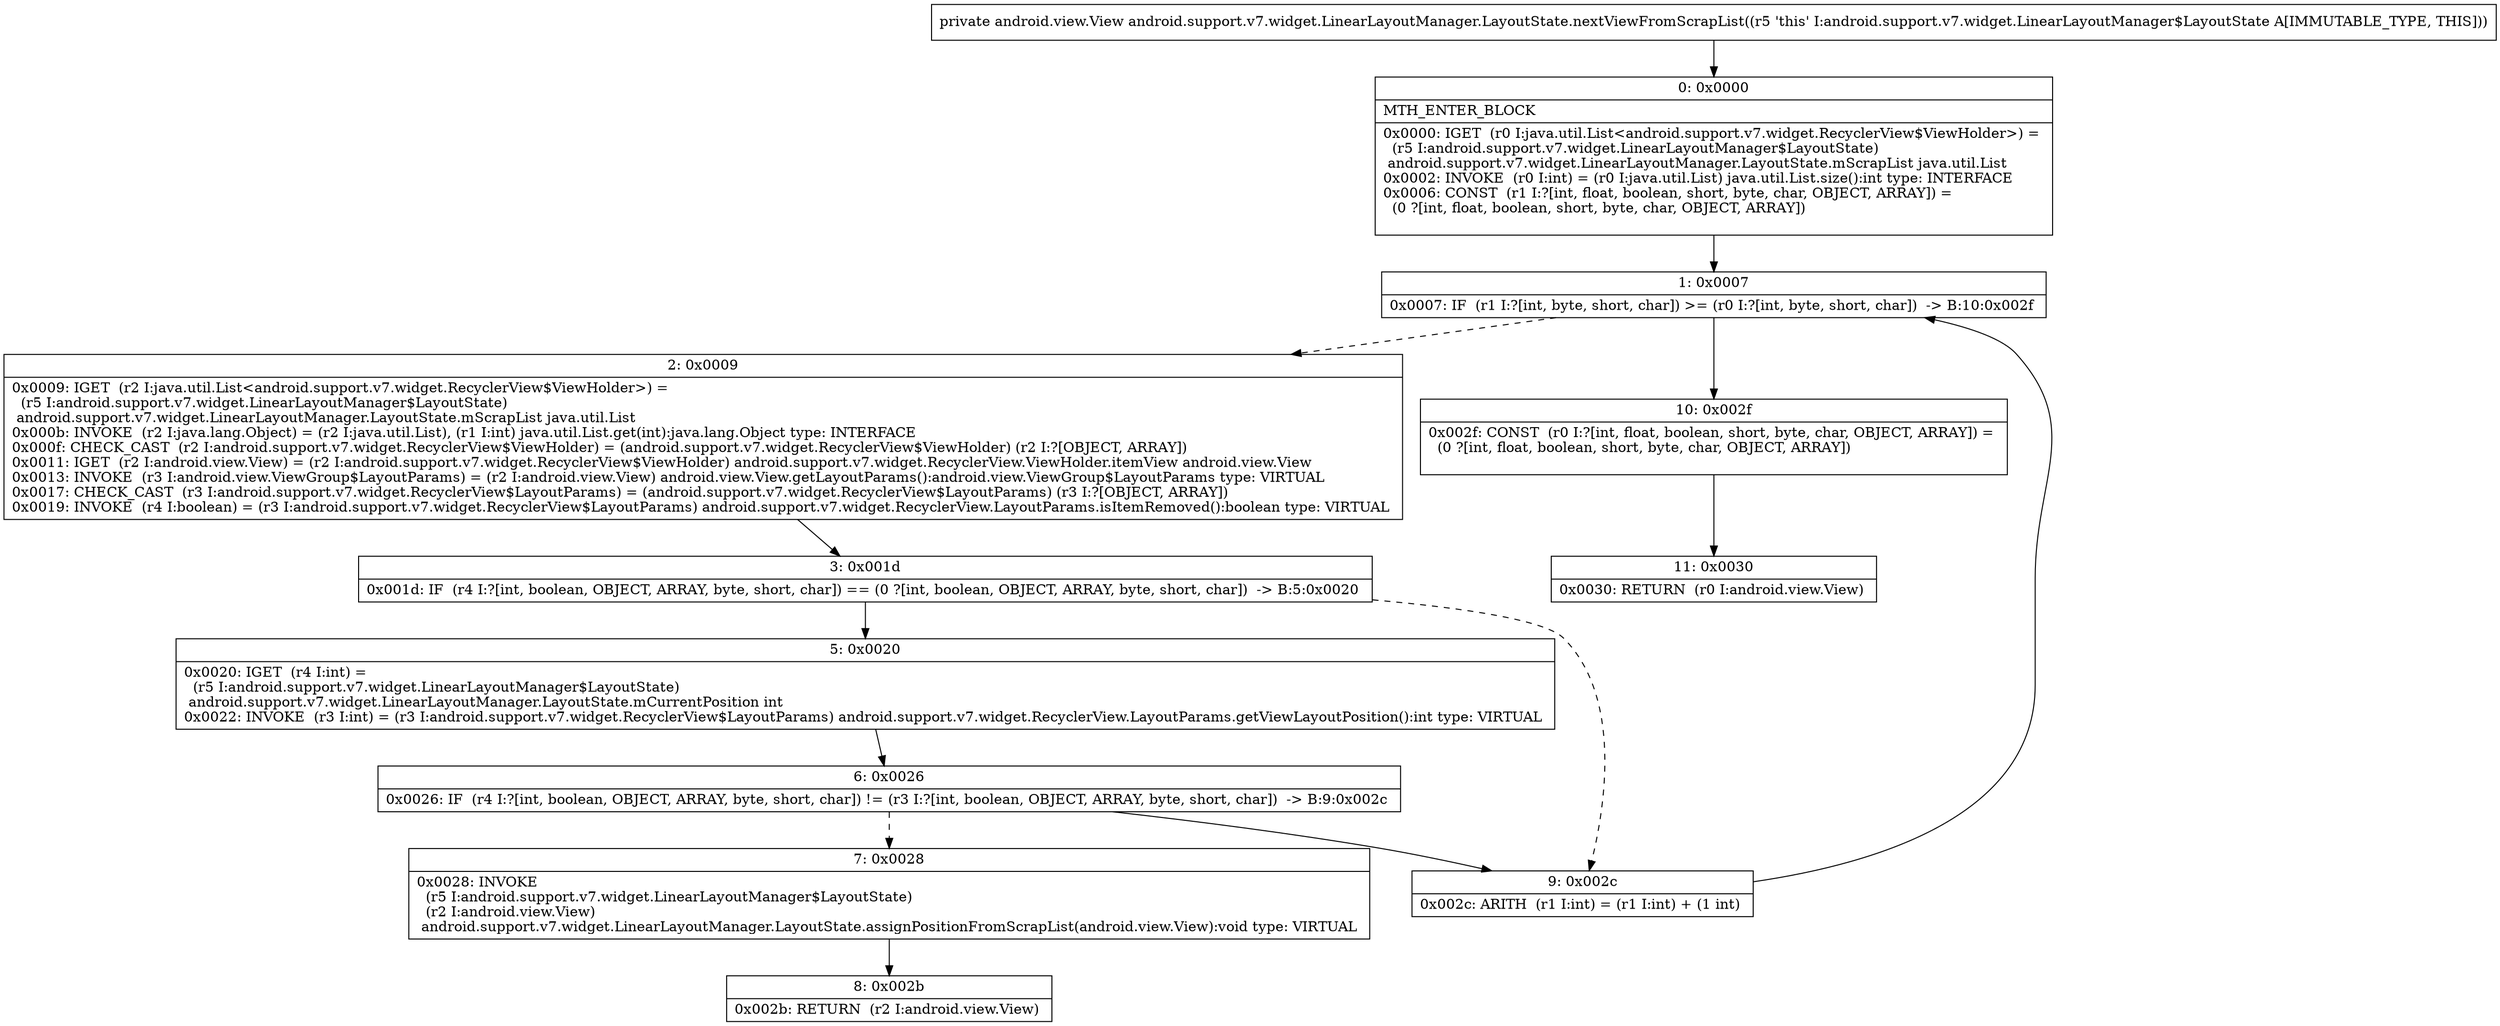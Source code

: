 digraph "CFG forandroid.support.v7.widget.LinearLayoutManager.LayoutState.nextViewFromScrapList()Landroid\/view\/View;" {
Node_0 [shape=record,label="{0\:\ 0x0000|MTH_ENTER_BLOCK\l|0x0000: IGET  (r0 I:java.util.List\<android.support.v7.widget.RecyclerView$ViewHolder\>) = \l  (r5 I:android.support.v7.widget.LinearLayoutManager$LayoutState)\l android.support.v7.widget.LinearLayoutManager.LayoutState.mScrapList java.util.List \l0x0002: INVOKE  (r0 I:int) = (r0 I:java.util.List) java.util.List.size():int type: INTERFACE \l0x0006: CONST  (r1 I:?[int, float, boolean, short, byte, char, OBJECT, ARRAY]) = \l  (0 ?[int, float, boolean, short, byte, char, OBJECT, ARRAY])\l \l}"];
Node_1 [shape=record,label="{1\:\ 0x0007|0x0007: IF  (r1 I:?[int, byte, short, char]) \>= (r0 I:?[int, byte, short, char])  \-\> B:10:0x002f \l}"];
Node_2 [shape=record,label="{2\:\ 0x0009|0x0009: IGET  (r2 I:java.util.List\<android.support.v7.widget.RecyclerView$ViewHolder\>) = \l  (r5 I:android.support.v7.widget.LinearLayoutManager$LayoutState)\l android.support.v7.widget.LinearLayoutManager.LayoutState.mScrapList java.util.List \l0x000b: INVOKE  (r2 I:java.lang.Object) = (r2 I:java.util.List), (r1 I:int) java.util.List.get(int):java.lang.Object type: INTERFACE \l0x000f: CHECK_CAST  (r2 I:android.support.v7.widget.RecyclerView$ViewHolder) = (android.support.v7.widget.RecyclerView$ViewHolder) (r2 I:?[OBJECT, ARRAY]) \l0x0011: IGET  (r2 I:android.view.View) = (r2 I:android.support.v7.widget.RecyclerView$ViewHolder) android.support.v7.widget.RecyclerView.ViewHolder.itemView android.view.View \l0x0013: INVOKE  (r3 I:android.view.ViewGroup$LayoutParams) = (r2 I:android.view.View) android.view.View.getLayoutParams():android.view.ViewGroup$LayoutParams type: VIRTUAL \l0x0017: CHECK_CAST  (r3 I:android.support.v7.widget.RecyclerView$LayoutParams) = (android.support.v7.widget.RecyclerView$LayoutParams) (r3 I:?[OBJECT, ARRAY]) \l0x0019: INVOKE  (r4 I:boolean) = (r3 I:android.support.v7.widget.RecyclerView$LayoutParams) android.support.v7.widget.RecyclerView.LayoutParams.isItemRemoved():boolean type: VIRTUAL \l}"];
Node_3 [shape=record,label="{3\:\ 0x001d|0x001d: IF  (r4 I:?[int, boolean, OBJECT, ARRAY, byte, short, char]) == (0 ?[int, boolean, OBJECT, ARRAY, byte, short, char])  \-\> B:5:0x0020 \l}"];
Node_5 [shape=record,label="{5\:\ 0x0020|0x0020: IGET  (r4 I:int) = \l  (r5 I:android.support.v7.widget.LinearLayoutManager$LayoutState)\l android.support.v7.widget.LinearLayoutManager.LayoutState.mCurrentPosition int \l0x0022: INVOKE  (r3 I:int) = (r3 I:android.support.v7.widget.RecyclerView$LayoutParams) android.support.v7.widget.RecyclerView.LayoutParams.getViewLayoutPosition():int type: VIRTUAL \l}"];
Node_6 [shape=record,label="{6\:\ 0x0026|0x0026: IF  (r4 I:?[int, boolean, OBJECT, ARRAY, byte, short, char]) != (r3 I:?[int, boolean, OBJECT, ARRAY, byte, short, char])  \-\> B:9:0x002c \l}"];
Node_7 [shape=record,label="{7\:\ 0x0028|0x0028: INVOKE  \l  (r5 I:android.support.v7.widget.LinearLayoutManager$LayoutState)\l  (r2 I:android.view.View)\l android.support.v7.widget.LinearLayoutManager.LayoutState.assignPositionFromScrapList(android.view.View):void type: VIRTUAL \l}"];
Node_8 [shape=record,label="{8\:\ 0x002b|0x002b: RETURN  (r2 I:android.view.View) \l}"];
Node_9 [shape=record,label="{9\:\ 0x002c|0x002c: ARITH  (r1 I:int) = (r1 I:int) + (1 int) \l}"];
Node_10 [shape=record,label="{10\:\ 0x002f|0x002f: CONST  (r0 I:?[int, float, boolean, short, byte, char, OBJECT, ARRAY]) = \l  (0 ?[int, float, boolean, short, byte, char, OBJECT, ARRAY])\l \l}"];
Node_11 [shape=record,label="{11\:\ 0x0030|0x0030: RETURN  (r0 I:android.view.View) \l}"];
MethodNode[shape=record,label="{private android.view.View android.support.v7.widget.LinearLayoutManager.LayoutState.nextViewFromScrapList((r5 'this' I:android.support.v7.widget.LinearLayoutManager$LayoutState A[IMMUTABLE_TYPE, THIS])) }"];
MethodNode -> Node_0;
Node_0 -> Node_1;
Node_1 -> Node_2[style=dashed];
Node_1 -> Node_10;
Node_2 -> Node_3;
Node_3 -> Node_5;
Node_3 -> Node_9[style=dashed];
Node_5 -> Node_6;
Node_6 -> Node_7[style=dashed];
Node_6 -> Node_9;
Node_7 -> Node_8;
Node_9 -> Node_1;
Node_10 -> Node_11;
}

